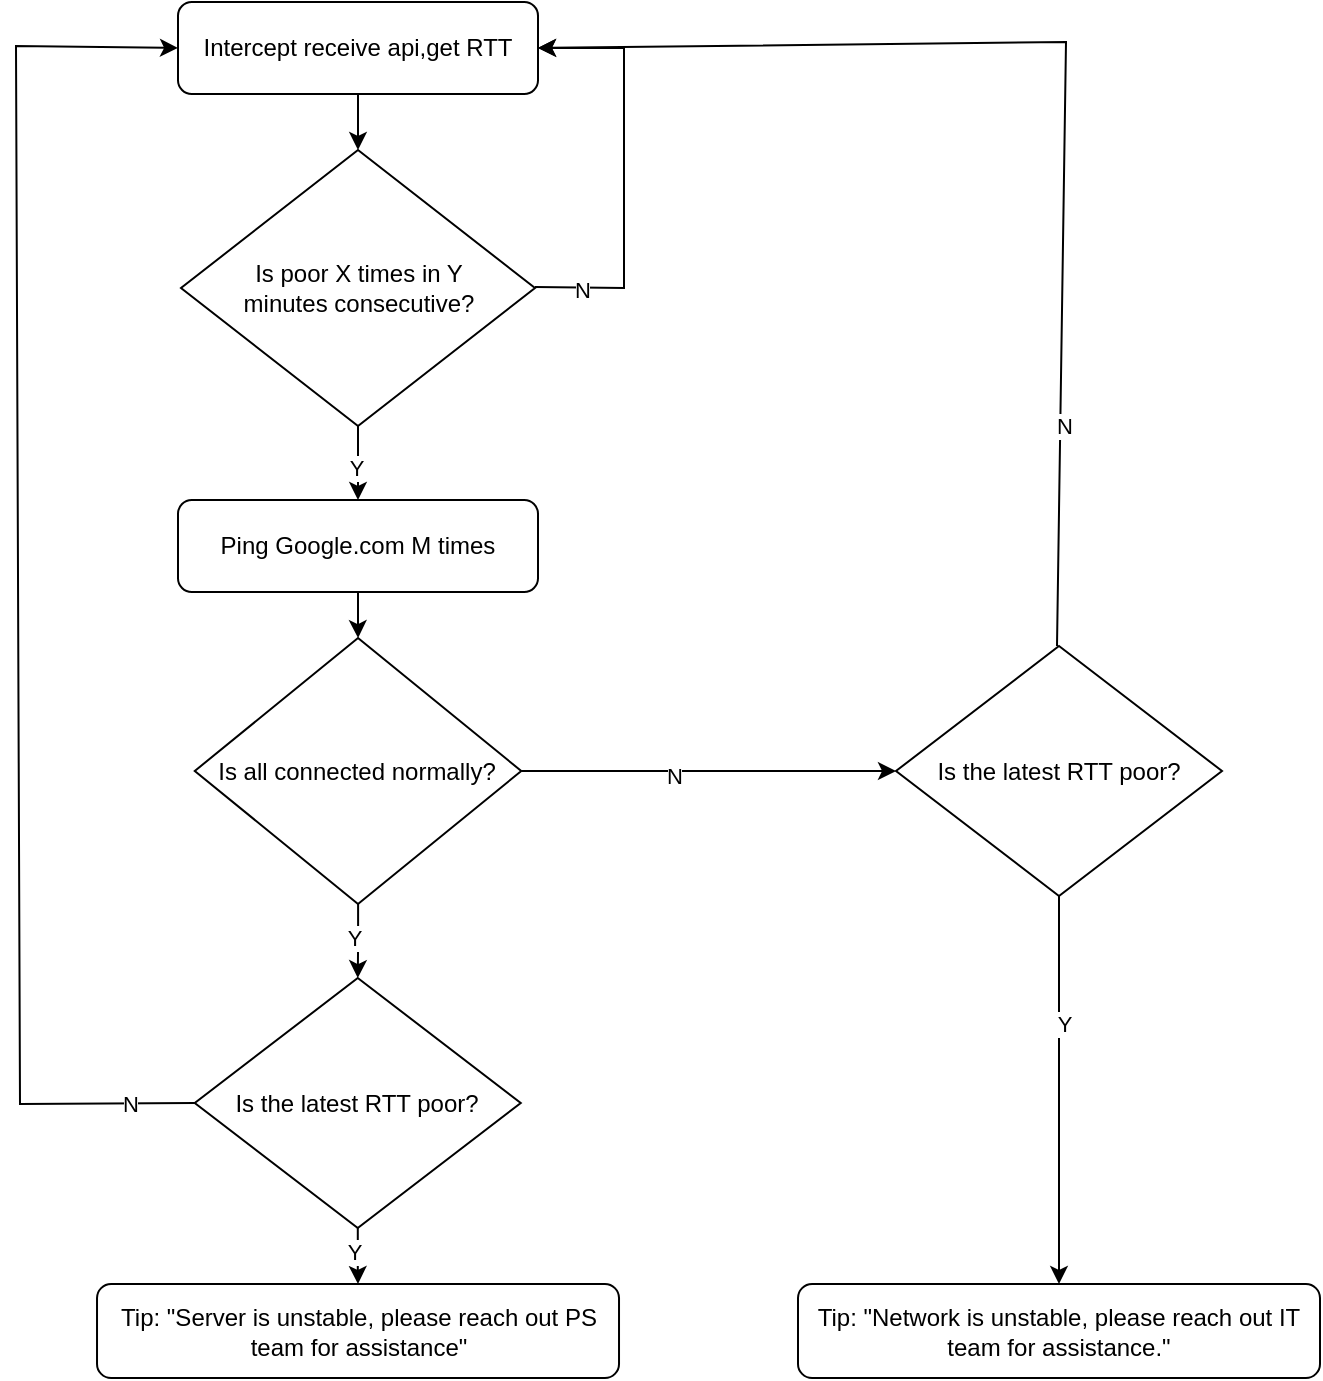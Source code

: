 <mxfile version="20.6.0" type="github">
  <diagram id="g7mZL4UJyp3ImM8-Kb3E" name="第 1 页">
    <mxGraphModel dx="1298" dy="866" grid="0" gridSize="10" guides="1" tooltips="1" connect="1" arrows="1" fold="1" page="1" pageScale="1" pageWidth="3300" pageHeight="4681" math="0" shadow="0">
      <root>
        <mxCell id="0" />
        <mxCell id="1" parent="0" />
        <mxCell id="zIHW5CxmA5vY3RCyEzZJ-4" value="" style="edgeStyle=orthogonalEdgeStyle;rounded=0;orthogonalLoop=1;jettySize=auto;html=1;fontStyle=0" edge="1" parent="1" source="zIHW5CxmA5vY3RCyEzZJ-2" target="zIHW5CxmA5vY3RCyEzZJ-3">
          <mxGeometry relative="1" as="geometry" />
        </mxCell>
        <mxCell id="zIHW5CxmA5vY3RCyEzZJ-2" value="Intercept receive api,get RTT" style="rounded=1;whiteSpace=wrap;html=1;fontStyle=0" vertex="1" parent="1">
          <mxGeometry x="283" y="81" width="180" height="46" as="geometry" />
        </mxCell>
        <mxCell id="zIHW5CxmA5vY3RCyEzZJ-10" value="" style="edgeStyle=orthogonalEdgeStyle;rounded=0;orthogonalLoop=1;jettySize=auto;html=1;fontStyle=0" edge="1" parent="1" source="zIHW5CxmA5vY3RCyEzZJ-3" target="zIHW5CxmA5vY3RCyEzZJ-7">
          <mxGeometry relative="1" as="geometry" />
        </mxCell>
        <mxCell id="zIHW5CxmA5vY3RCyEzZJ-11" value="Y" style="edgeLabel;html=1;align=center;verticalAlign=middle;resizable=0;points=[];fontStyle=0" vertex="1" connectable="0" parent="zIHW5CxmA5vY3RCyEzZJ-10">
          <mxGeometry x="0.234" y="-1" relative="1" as="geometry">
            <mxPoint as="offset" />
          </mxGeometry>
        </mxCell>
        <mxCell id="zIHW5CxmA5vY3RCyEzZJ-3" value="Is poor X times in Y&lt;br&gt;minutes consecutive?" style="rhombus;whiteSpace=wrap;html=1;fontStyle=0" vertex="1" parent="1">
          <mxGeometry x="284.5" y="155" width="177" height="138" as="geometry" />
        </mxCell>
        <mxCell id="zIHW5CxmA5vY3RCyEzZJ-5" value="" style="endArrow=classic;html=1;rounded=0;entryX=1;entryY=0.5;entryDx=0;entryDy=0;fontStyle=0" edge="1" parent="1" target="zIHW5CxmA5vY3RCyEzZJ-2">
          <mxGeometry width="50" height="50" relative="1" as="geometry">
            <mxPoint x="461.5" y="223.5" as="sourcePoint" />
            <mxPoint x="506" y="60" as="targetPoint" />
            <Array as="points">
              <mxPoint x="506" y="224" />
              <mxPoint x="506" y="104" />
            </Array>
          </mxGeometry>
        </mxCell>
        <mxCell id="zIHW5CxmA5vY3RCyEzZJ-6" value="N" style="edgeLabel;html=1;align=center;verticalAlign=middle;resizable=0;points=[];fontStyle=0" vertex="1" connectable="0" parent="zIHW5CxmA5vY3RCyEzZJ-5">
          <mxGeometry x="-0.773" y="-1" relative="1" as="geometry">
            <mxPoint as="offset" />
          </mxGeometry>
        </mxCell>
        <mxCell id="zIHW5CxmA5vY3RCyEzZJ-12" value="" style="edgeStyle=orthogonalEdgeStyle;rounded=0;orthogonalLoop=1;jettySize=auto;html=1;fontStyle=0" edge="1" parent="1" source="zIHW5CxmA5vY3RCyEzZJ-7" target="zIHW5CxmA5vY3RCyEzZJ-8">
          <mxGeometry relative="1" as="geometry" />
        </mxCell>
        <mxCell id="zIHW5CxmA5vY3RCyEzZJ-7" value="Ping Google.com M times" style="rounded=1;whiteSpace=wrap;html=1;fontStyle=0" vertex="1" parent="1">
          <mxGeometry x="283" y="330" width="180" height="46" as="geometry" />
        </mxCell>
        <mxCell id="zIHW5CxmA5vY3RCyEzZJ-20" value="" style="edgeStyle=orthogonalEdgeStyle;rounded=0;orthogonalLoop=1;jettySize=auto;html=1;fontStyle=0" edge="1" parent="1" source="zIHW5CxmA5vY3RCyEzZJ-8" target="zIHW5CxmA5vY3RCyEzZJ-19">
          <mxGeometry relative="1" as="geometry" />
        </mxCell>
        <mxCell id="zIHW5CxmA5vY3RCyEzZJ-22" value="N" style="edgeLabel;html=1;align=center;verticalAlign=middle;resizable=0;points=[];fontStyle=0" vertex="1" connectable="0" parent="zIHW5CxmA5vY3RCyEzZJ-20">
          <mxGeometry x="-0.189" y="-2" relative="1" as="geometry">
            <mxPoint as="offset" />
          </mxGeometry>
        </mxCell>
        <mxCell id="zIHW5CxmA5vY3RCyEzZJ-21" value="" style="edgeStyle=orthogonalEdgeStyle;rounded=0;orthogonalLoop=1;jettySize=auto;html=1;fontStyle=0" edge="1" parent="1" source="zIHW5CxmA5vY3RCyEzZJ-8" target="zIHW5CxmA5vY3RCyEzZJ-18">
          <mxGeometry relative="1" as="geometry" />
        </mxCell>
        <mxCell id="zIHW5CxmA5vY3RCyEzZJ-27" value="Y" style="edgeLabel;html=1;align=center;verticalAlign=middle;resizable=0;points=[];fontStyle=0" vertex="1" connectable="0" parent="zIHW5CxmA5vY3RCyEzZJ-21">
          <mxGeometry x="-0.085" y="-2" relative="1" as="geometry">
            <mxPoint as="offset" />
          </mxGeometry>
        </mxCell>
        <mxCell id="zIHW5CxmA5vY3RCyEzZJ-8" value="Is all connected normally?" style="rhombus;whiteSpace=wrap;html=1;fontStyle=0" vertex="1" parent="1">
          <mxGeometry x="291.38" y="399" width="163.25" height="133" as="geometry" />
        </mxCell>
        <mxCell id="zIHW5CxmA5vY3RCyEzZJ-15" value="Tip: &quot;Network is unstable, please reach out IT team for assistance.&quot;" style="rounded=1;whiteSpace=wrap;html=1;fontStyle=0" vertex="1" parent="1">
          <mxGeometry x="593" y="722" width="261" height="47" as="geometry" />
        </mxCell>
        <mxCell id="zIHW5CxmA5vY3RCyEzZJ-31" value="" style="edgeStyle=orthogonalEdgeStyle;rounded=0;orthogonalLoop=1;jettySize=auto;html=1;fontStyle=0" edge="1" parent="1" source="zIHW5CxmA5vY3RCyEzZJ-18" target="zIHW5CxmA5vY3RCyEzZJ-30">
          <mxGeometry relative="1" as="geometry" />
        </mxCell>
        <mxCell id="zIHW5CxmA5vY3RCyEzZJ-32" value="Y" style="edgeLabel;html=1;align=center;verticalAlign=middle;resizable=0;points=[];fontStyle=0" vertex="1" connectable="0" parent="zIHW5CxmA5vY3RCyEzZJ-31">
          <mxGeometry x="-0.302" y="-2" relative="1" as="geometry">
            <mxPoint y="2" as="offset" />
          </mxGeometry>
        </mxCell>
        <mxCell id="zIHW5CxmA5vY3RCyEzZJ-18" value="Is the latest RTT poor?" style="rhombus;whiteSpace=wrap;html=1;fontStyle=0" vertex="1" parent="1">
          <mxGeometry x="291.38" y="569" width="163" height="125" as="geometry" />
        </mxCell>
        <mxCell id="zIHW5CxmA5vY3RCyEzZJ-23" value="" style="edgeStyle=orthogonalEdgeStyle;rounded=0;orthogonalLoop=1;jettySize=auto;html=1;fontStyle=0" edge="1" parent="1" source="zIHW5CxmA5vY3RCyEzZJ-19" target="zIHW5CxmA5vY3RCyEzZJ-15">
          <mxGeometry relative="1" as="geometry" />
        </mxCell>
        <mxCell id="zIHW5CxmA5vY3RCyEzZJ-24" value="Y" style="edgeLabel;html=1;align=center;verticalAlign=middle;resizable=0;points=[];fontStyle=0" vertex="1" connectable="0" parent="zIHW5CxmA5vY3RCyEzZJ-23">
          <mxGeometry x="-0.356" y="2" relative="1" as="geometry">
            <mxPoint y="1" as="offset" />
          </mxGeometry>
        </mxCell>
        <mxCell id="zIHW5CxmA5vY3RCyEzZJ-19" value="Is the latest RTT poor?" style="rhombus;whiteSpace=wrap;html=1;fontStyle=0" vertex="1" parent="1">
          <mxGeometry x="642" y="403" width="163" height="125" as="geometry" />
        </mxCell>
        <mxCell id="zIHW5CxmA5vY3RCyEzZJ-25" value="" style="endArrow=classic;html=1;rounded=0;entryX=1;entryY=0.5;entryDx=0;entryDy=0;fontStyle=0" edge="1" parent="1" target="zIHW5CxmA5vY3RCyEzZJ-2">
          <mxGeometry width="50" height="50" relative="1" as="geometry">
            <mxPoint x="722.5" y="403" as="sourcePoint" />
            <mxPoint x="727" y="17" as="targetPoint" />
            <Array as="points">
              <mxPoint x="727" y="101" />
            </Array>
          </mxGeometry>
        </mxCell>
        <mxCell id="zIHW5CxmA5vY3RCyEzZJ-26" value="N" style="edgeLabel;html=1;align=center;verticalAlign=middle;resizable=0;points=[];fontStyle=0" vertex="1" connectable="0" parent="zIHW5CxmA5vY3RCyEzZJ-25">
          <mxGeometry x="-0.609" y="-2" relative="1" as="geometry">
            <mxPoint as="offset" />
          </mxGeometry>
        </mxCell>
        <mxCell id="zIHW5CxmA5vY3RCyEzZJ-28" value="" style="endArrow=classic;html=1;rounded=0;entryX=0;entryY=0.5;entryDx=0;entryDy=0;fontStyle=0;exitX=0;exitY=0.5;exitDx=0;exitDy=0;" edge="1" parent="1" source="zIHW5CxmA5vY3RCyEzZJ-18" target="zIHW5CxmA5vY3RCyEzZJ-2">
          <mxGeometry width="50" height="50" relative="1" as="geometry">
            <mxPoint x="291.38" y="653.5" as="sourcePoint" />
            <mxPoint x="202" y="43" as="targetPoint" />
            <Array as="points">
              <mxPoint x="204" y="632" />
              <mxPoint x="202" y="103" />
            </Array>
          </mxGeometry>
        </mxCell>
        <mxCell id="zIHW5CxmA5vY3RCyEzZJ-29" value="N" style="edgeLabel;html=1;align=center;verticalAlign=middle;resizable=0;points=[];fontStyle=0" vertex="1" connectable="0" parent="zIHW5CxmA5vY3RCyEzZJ-28">
          <mxGeometry x="-0.905" relative="1" as="geometry">
            <mxPoint as="offset" />
          </mxGeometry>
        </mxCell>
        <mxCell id="zIHW5CxmA5vY3RCyEzZJ-30" value="Tip: &quot;Server is unstable, please reach out PS team for assistance&quot;" style="rounded=1;whiteSpace=wrap;html=1;fontStyle=0" vertex="1" parent="1">
          <mxGeometry x="242.51" y="722" width="261" height="47" as="geometry" />
        </mxCell>
      </root>
    </mxGraphModel>
  </diagram>
</mxfile>

